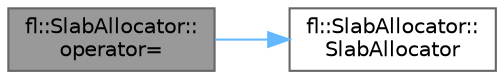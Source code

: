 digraph "fl::SlabAllocator::operator="
{
 // INTERACTIVE_SVG=YES
 // LATEX_PDF_SIZE
  bgcolor="transparent";
  edge [fontname=Helvetica,fontsize=10,labelfontname=Helvetica,labelfontsize=10];
  node [fontname=Helvetica,fontsize=10,shape=box,height=0.2,width=0.4];
  rankdir="LR";
  Node1 [id="Node000001",label="fl::SlabAllocator::\loperator=",height=0.2,width=0.4,color="gray40", fillcolor="grey60", style="filled", fontcolor="black",tooltip=" "];
  Node1 -> Node2 [id="edge1_Node000001_Node000002",color="steelblue1",style="solid",tooltip=" "];
  Node2 [id="Node000002",label="fl::SlabAllocator::\lSlabAllocator",height=0.2,width=0.4,color="grey40", fillcolor="white", style="filled",URL="$d5/db8/classfl_1_1_slab_allocator_a990659f8309d1da299a8f71e6254277f.html#a990659f8309d1da299a8f71e6254277f",tooltip=" "];
}
